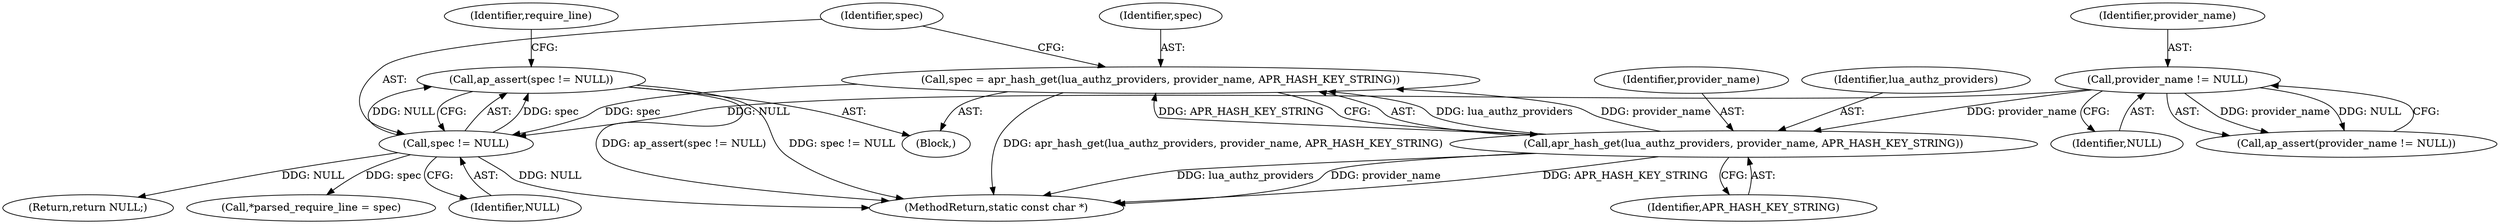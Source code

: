 digraph "0_httpd_3f1693d558d0758f829c8b53993f1749ddf6ffcb_0@API" {
"1000126" [label="(Call,ap_assert(spec != NULL))"];
"1000127" [label="(Call,spec != NULL)"];
"1000120" [label="(Call,spec = apr_hash_get(lua_authz_providers, provider_name, APR_HASH_KEY_STRING))"];
"1000122" [label="(Call,apr_hash_get(lua_authz_providers, provider_name, APR_HASH_KEY_STRING))"];
"1000117" [label="(Call,provider_name != NULL)"];
"1000124" [label="(Identifier,provider_name)"];
"1000129" [label="(Identifier,NULL)"];
"1000166" [label="(Return,return NULL;)"];
"1000104" [label="(Block,)"];
"1000126" [label="(Call,ap_assert(spec != NULL))"];
"1000132" [label="(Identifier,require_line)"];
"1000117" [label="(Call,provider_name != NULL)"];
"1000125" [label="(Identifier,APR_HASH_KEY_STRING)"];
"1000127" [label="(Call,spec != NULL)"];
"1000162" [label="(Call,*parsed_require_line = spec)"];
"1000128" [label="(Identifier,spec)"];
"1000168" [label="(MethodReturn,static const char *)"];
"1000120" [label="(Call,spec = apr_hash_get(lua_authz_providers, provider_name, APR_HASH_KEY_STRING))"];
"1000122" [label="(Call,apr_hash_get(lua_authz_providers, provider_name, APR_HASH_KEY_STRING))"];
"1000119" [label="(Identifier,NULL)"];
"1000118" [label="(Identifier,provider_name)"];
"1000121" [label="(Identifier,spec)"];
"1000116" [label="(Call,ap_assert(provider_name != NULL))"];
"1000123" [label="(Identifier,lua_authz_providers)"];
"1000126" -> "1000104"  [label="AST: "];
"1000126" -> "1000127"  [label="CFG: "];
"1000127" -> "1000126"  [label="AST: "];
"1000132" -> "1000126"  [label="CFG: "];
"1000126" -> "1000168"  [label="DDG: ap_assert(spec != NULL)"];
"1000126" -> "1000168"  [label="DDG: spec != NULL"];
"1000127" -> "1000126"  [label="DDG: spec"];
"1000127" -> "1000126"  [label="DDG: NULL"];
"1000127" -> "1000129"  [label="CFG: "];
"1000128" -> "1000127"  [label="AST: "];
"1000129" -> "1000127"  [label="AST: "];
"1000127" -> "1000168"  [label="DDG: NULL"];
"1000120" -> "1000127"  [label="DDG: spec"];
"1000117" -> "1000127"  [label="DDG: NULL"];
"1000127" -> "1000162"  [label="DDG: spec"];
"1000127" -> "1000166"  [label="DDG: NULL"];
"1000120" -> "1000104"  [label="AST: "];
"1000120" -> "1000122"  [label="CFG: "];
"1000121" -> "1000120"  [label="AST: "];
"1000122" -> "1000120"  [label="AST: "];
"1000128" -> "1000120"  [label="CFG: "];
"1000120" -> "1000168"  [label="DDG: apr_hash_get(lua_authz_providers, provider_name, APR_HASH_KEY_STRING)"];
"1000122" -> "1000120"  [label="DDG: lua_authz_providers"];
"1000122" -> "1000120"  [label="DDG: provider_name"];
"1000122" -> "1000120"  [label="DDG: APR_HASH_KEY_STRING"];
"1000122" -> "1000125"  [label="CFG: "];
"1000123" -> "1000122"  [label="AST: "];
"1000124" -> "1000122"  [label="AST: "];
"1000125" -> "1000122"  [label="AST: "];
"1000122" -> "1000168"  [label="DDG: APR_HASH_KEY_STRING"];
"1000122" -> "1000168"  [label="DDG: lua_authz_providers"];
"1000122" -> "1000168"  [label="DDG: provider_name"];
"1000117" -> "1000122"  [label="DDG: provider_name"];
"1000117" -> "1000116"  [label="AST: "];
"1000117" -> "1000119"  [label="CFG: "];
"1000118" -> "1000117"  [label="AST: "];
"1000119" -> "1000117"  [label="AST: "];
"1000116" -> "1000117"  [label="CFG: "];
"1000117" -> "1000116"  [label="DDG: provider_name"];
"1000117" -> "1000116"  [label="DDG: NULL"];
}
